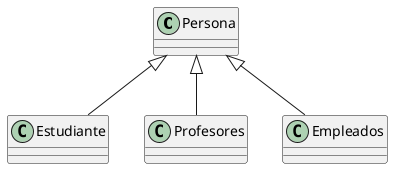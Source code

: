 @startuml personas-uml
class Persona
Persona ^-- Estudiante
Persona ^-- Profesores
Persona ^-- Empleados
@enduml